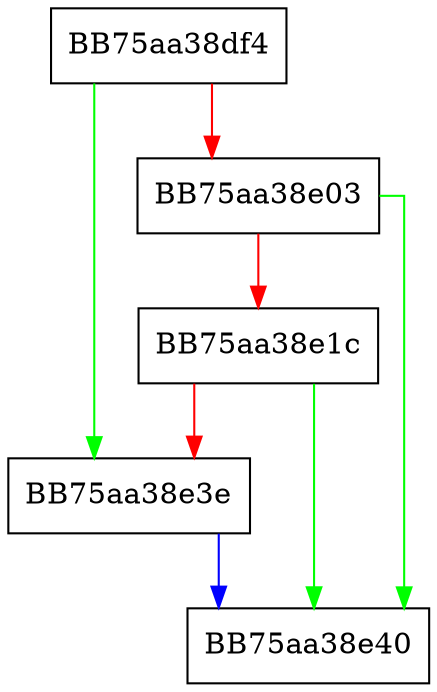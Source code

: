 digraph isInteger {
  node [shape="box"];
  graph [splines=ortho];
  BB75aa38df4 -> BB75aa38e3e [color="green"];
  BB75aa38df4 -> BB75aa38e03 [color="red"];
  BB75aa38e03 -> BB75aa38e40 [color="green"];
  BB75aa38e03 -> BB75aa38e1c [color="red"];
  BB75aa38e1c -> BB75aa38e40 [color="green"];
  BB75aa38e1c -> BB75aa38e3e [color="red"];
  BB75aa38e3e -> BB75aa38e40 [color="blue"];
}